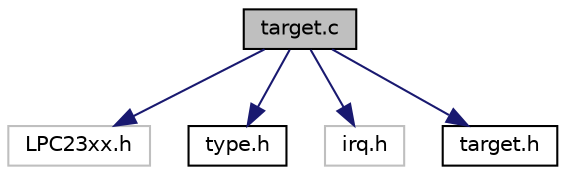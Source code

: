 digraph G
{
  edge [fontname="Helvetica",fontsize="10",labelfontname="Helvetica",labelfontsize="10"];
  node [fontname="Helvetica",fontsize="10",shape=record];
  Node1 [label="target.c",height=0.2,width=0.4,color="black", fillcolor="grey75", style="filled" fontcolor="black"];
  Node1 -> Node2 [color="midnightblue",fontsize="10",style="solid"];
  Node2 [label="LPC23xx.h",height=0.2,width=0.4,color="grey75", fillcolor="white", style="filled"];
  Node1 -> Node3 [color="midnightblue",fontsize="10",style="solid"];
  Node3 [label="type.h",height=0.2,width=0.4,color="black", fillcolor="white", style="filled",URL="$type_8h.html"];
  Node1 -> Node4 [color="midnightblue",fontsize="10",style="solid"];
  Node4 [label="irq.h",height=0.2,width=0.4,color="grey75", fillcolor="white", style="filled"];
  Node1 -> Node5 [color="midnightblue",fontsize="10",style="solid"];
  Node5 [label="target.h",height=0.2,width=0.4,color="black", fillcolor="white", style="filled",URL="$target_8h.html"];
}
